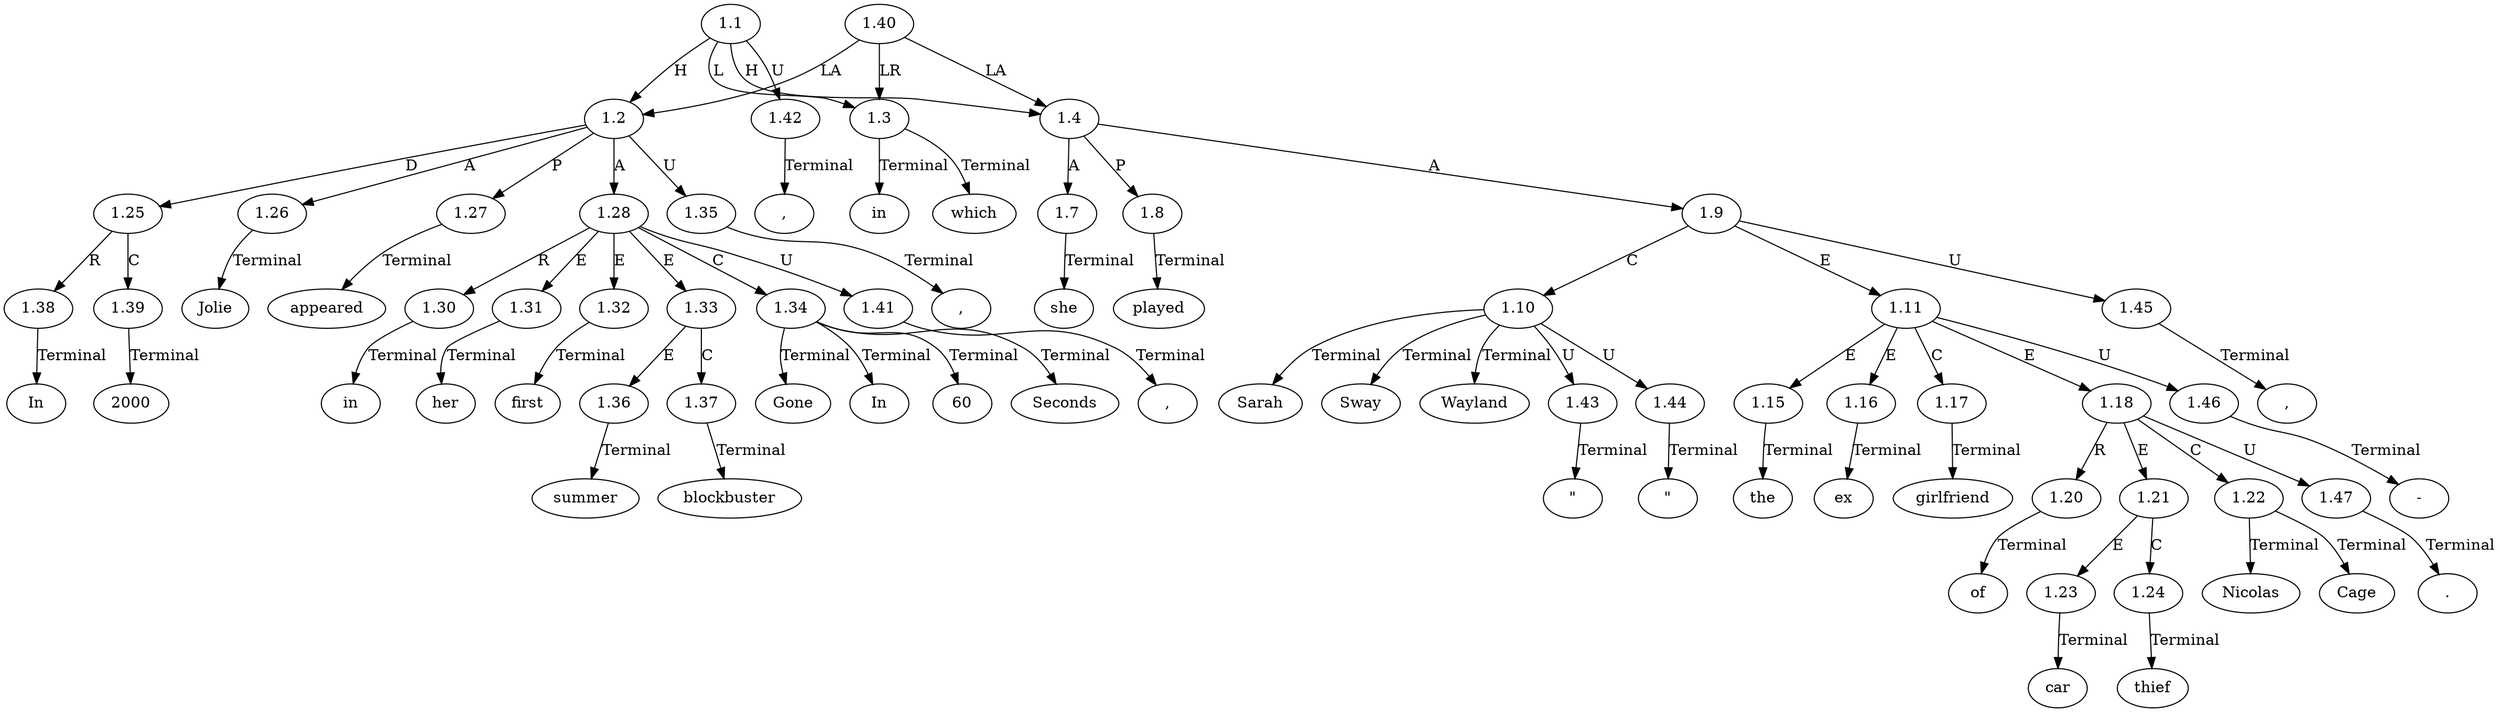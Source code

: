 // Graph
digraph {
	0.1 [label=In ordering=out]
	0.10 [label=blockbuster ordering=out]
	0.11 [label="," ordering=out]
	0.12 [label=Gone ordering=out]
	0.13 [label=In ordering=out]
	0.14 [label=60 ordering=out]
	0.15 [label=Seconds ordering=out]
	0.16 [label="," ordering=out]
	0.17 [label=in ordering=out]
	0.18 [label=which ordering=out]
	0.19 [label=she ordering=out]
	0.2 [label=2000 ordering=out]
	0.20 [label=played ordering=out]
	0.21 [label=Sarah ordering=out]
	0.22 [label="\"" ordering=out]
	0.23 [label=Sway ordering=out]
	0.24 [label="\"" ordering=out]
	0.25 [label=Wayland ordering=out]
	0.26 [label="," ordering=out]
	0.27 [label=the ordering=out]
	0.28 [label=ex ordering=out]
	0.29 [label="-" ordering=out]
	0.3 [label="," ordering=out]
	0.30 [label=girlfriend ordering=out]
	0.31 [label=of ordering=out]
	0.32 [label=car ordering=out]
	0.33 [label=thief ordering=out]
	0.34 [label=Nicolas ordering=out]
	0.35 [label=Cage ordering=out]
	0.36 [label="." ordering=out]
	0.4 [label=Jolie ordering=out]
	0.5 [label=appeared ordering=out]
	0.6 [label=in ordering=out]
	0.7 [label=her ordering=out]
	0.8 [label=first ordering=out]
	0.9 [label=summer ordering=out]
	1.1 [label=1.1 ordering=out]
	1.2 [label=1.2 ordering=out]
	1.3 [label=1.3 ordering=out]
	1.4 [label=1.4 ordering=out]
	1.7 [label=1.7 ordering=out]
	1.8 [label=1.8 ordering=out]
	1.9 [label=1.9 ordering=out]
	1.10 [label=1.10 ordering=out]
	1.11 [label=1.11 ordering=out]
	1.15 [label=1.15 ordering=out]
	1.16 [label=1.16 ordering=out]
	1.17 [label=1.17 ordering=out]
	1.18 [label=1.18 ordering=out]
	1.20 [label=1.20 ordering=out]
	1.21 [label=1.21 ordering=out]
	1.22 [label=1.22 ordering=out]
	1.23 [label=1.23 ordering=out]
	1.24 [label=1.24 ordering=out]
	1.25 [label=1.25 ordering=out]
	1.26 [label=1.26 ordering=out]
	1.27 [label=1.27 ordering=out]
	1.28 [label=1.28 ordering=out]
	1.30 [label=1.30 ordering=out]
	1.31 [label=1.31 ordering=out]
	1.32 [label=1.32 ordering=out]
	1.33 [label=1.33 ordering=out]
	1.34 [label=1.34 ordering=out]
	1.35 [label=1.35 ordering=out]
	1.36 [label=1.36 ordering=out]
	1.37 [label=1.37 ordering=out]
	1.38 [label=1.38 ordering=out]
	1.39 [label=1.39 ordering=out]
	1.40 [label=1.40 ordering=out]
	1.41 [label=1.41 ordering=out]
	1.42 [label=1.42 ordering=out]
	1.43 [label=1.43 ordering=out]
	1.44 [label=1.44 ordering=out]
	1.45 [label=1.45 ordering=out]
	1.46 [label=1.46 ordering=out]
	1.47 [label=1.47 ordering=out]
	1.1 -> 1.2 [label=H ordering=out]
	1.1 -> 1.3 [label=L ordering=out]
	1.1 -> 1.4 [label=H ordering=out]
	1.1 -> 1.42 [label=U ordering=out]
	1.2 -> 1.25 [label=D ordering=out]
	1.2 -> 1.26 [label=A ordering=out]
	1.2 -> 1.27 [label=P ordering=out]
	1.2 -> 1.28 [label=A ordering=out]
	1.2 -> 1.35 [label=U ordering=out]
	1.3 -> 0.17 [label=Terminal ordering=out]
	1.3 -> 0.18 [label=Terminal ordering=out]
	1.4 -> 1.7 [label=A ordering=out]
	1.4 -> 1.8 [label=P ordering=out]
	1.4 -> 1.9 [label=A ordering=out]
	1.7 -> 0.19 [label=Terminal ordering=out]
	1.8 -> 0.20 [label=Terminal ordering=out]
	1.9 -> 1.10 [label=C ordering=out]
	1.9 -> 1.11 [label=E ordering=out]
	1.9 -> 1.45 [label=U ordering=out]
	1.10 -> 0.21 [label=Terminal ordering=out]
	1.10 -> 0.23 [label=Terminal ordering=out]
	1.10 -> 0.25 [label=Terminal ordering=out]
	1.10 -> 1.43 [label=U ordering=out]
	1.10 -> 1.44 [label=U ordering=out]
	1.11 -> 1.15 [label=E ordering=out]
	1.11 -> 1.16 [label=E ordering=out]
	1.11 -> 1.17 [label=C ordering=out]
	1.11 -> 1.18 [label=E ordering=out]
	1.11 -> 1.46 [label=U ordering=out]
	1.15 -> 0.27 [label=Terminal ordering=out]
	1.16 -> 0.28 [label=Terminal ordering=out]
	1.17 -> 0.30 [label=Terminal ordering=out]
	1.18 -> 1.20 [label=R ordering=out]
	1.18 -> 1.21 [label=E ordering=out]
	1.18 -> 1.22 [label=C ordering=out]
	1.18 -> 1.47 [label=U ordering=out]
	1.20 -> 0.31 [label=Terminal ordering=out]
	1.21 -> 1.23 [label=E ordering=out]
	1.21 -> 1.24 [label=C ordering=out]
	1.22 -> 0.34 [label=Terminal ordering=out]
	1.22 -> 0.35 [label=Terminal ordering=out]
	1.23 -> 0.32 [label=Terminal ordering=out]
	1.24 -> 0.33 [label=Terminal ordering=out]
	1.25 -> 1.38 [label=R ordering=out]
	1.25 -> 1.39 [label=C ordering=out]
	1.26 -> 0.4 [label=Terminal ordering=out]
	1.27 -> 0.5 [label=Terminal ordering=out]
	1.28 -> 1.30 [label=R ordering=out]
	1.28 -> 1.31 [label=E ordering=out]
	1.28 -> 1.32 [label=E ordering=out]
	1.28 -> 1.33 [label=E ordering=out]
	1.28 -> 1.34 [label=C ordering=out]
	1.28 -> 1.41 [label=U ordering=out]
	1.30 -> 0.6 [label=Terminal ordering=out]
	1.31 -> 0.7 [label=Terminal ordering=out]
	1.32 -> 0.8 [label=Terminal ordering=out]
	1.33 -> 1.36 [label=E ordering=out]
	1.33 -> 1.37 [label=C ordering=out]
	1.34 -> 0.12 [label=Terminal ordering=out]
	1.34 -> 0.13 [label=Terminal ordering=out]
	1.34 -> 0.14 [label=Terminal ordering=out]
	1.34 -> 0.15 [label=Terminal ordering=out]
	1.35 -> 0.3 [label=Terminal ordering=out]
	1.36 -> 0.9 [label=Terminal ordering=out]
	1.37 -> 0.10 [label=Terminal ordering=out]
	1.38 -> 0.1 [label=Terminal ordering=out]
	1.39 -> 0.2 [label=Terminal ordering=out]
	1.40 -> 1.2 [label=LA ordering=out]
	1.40 -> 1.3 [label=LR ordering=out]
	1.40 -> 1.4 [label=LA ordering=out]
	1.41 -> 0.11 [label=Terminal ordering=out]
	1.42 -> 0.16 [label=Terminal ordering=out]
	1.43 -> 0.22 [label=Terminal ordering=out]
	1.44 -> 0.24 [label=Terminal ordering=out]
	1.45 -> 0.26 [label=Terminal ordering=out]
	1.46 -> 0.29 [label=Terminal ordering=out]
	1.47 -> 0.36 [label=Terminal ordering=out]
}
